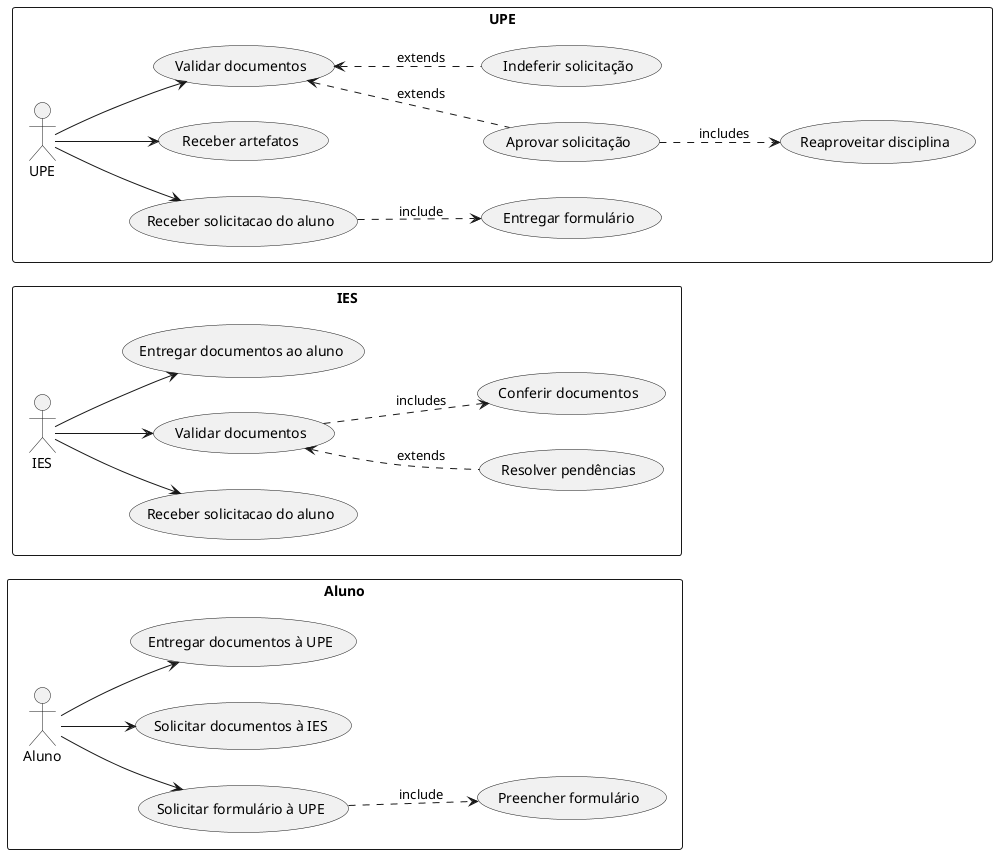 @startuml Geral 
left to right direction

rectangle Aluno {
    "Aluno" as aluno

    (Solicitar formulário à UPE) as solicitacaoFormularioUPE
    (Solicitar documentos à IES) as soliciticaoDocumentoIES
    (Preencher formulário) as preencherFormularioUPE
    (Entregar documentos à UPE) as entregarDoc

    aluno --> solicitacaoFormularioUPE
    solicitacaoFormularioUPE ..> preencherFormularioUPE : include
    aluno --> soliciticaoDocumentoIES
    aluno --> entregarDoc
    
}

rectangle IES {
    "IES" as ies    
    (Receber solicitacao do aluno) as receberSolicitacaoAluno
    (Validar documentos) as disponibilizarDocumentos
    (Resolver pendências) as resolverPendencias
    (Conferir documentos) as conferirDocumentos
    (Entregar documentos ao aluno) as entregarDocumentos

    ies --> receberSolicitacaoAluno
    ies --> disponibilizarDocumentos
    disponibilizarDocumentos <.. resolverPendencias : extends
    disponibilizarDocumentos ..> conferirDocumentos : includes
    ies --> entregarDocumentos
}

rectangle UPE {
    "UPE" as upe
    (Receber solicitacao do aluno) as receberSolicitacao
    (Entregar formulário) as entregarForm
    (Receber artefatos) as receberArtefatos
    (Validar documentos) as validarDocumentos
    (Aprovar solicitação) as aprovarSolicitacao
    (Indeferir solicitação) as negarSolicitacao
    (Reaproveitar disciplina) as reaproveitarDisciplina

    upe --> receberSolicitacao
    receberSolicitacao ..> entregarForm : include
    upe --> receberArtefatos
    upe --> validarDocumentos
    validarDocumentos <.. aprovarSolicitacao : extends
    aprovarSolicitacao ..> reaproveitarDisciplina : includes
    validarDocumentos <.. negarSolicitacao : extends
} 
@enduml